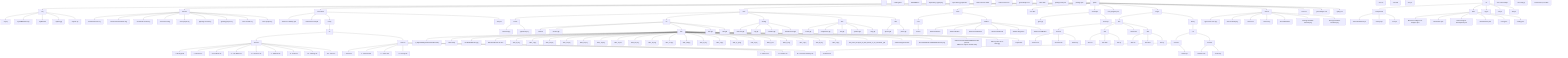 graph TD
  node_0__["."]
  node_1_Landing_html["Landing.html"]
  node_2_README_md["README.md"]
  node_3_dependency_graph_png["dependency-graph.png"]
  node_4_dependency_graph3_dot["dependency-graph3.dot"]
  node_5_folder_structure_mmd["folder-structure.mmd"]
  node_6_folder_structure_txt["folder-structure.txt"]
  node_7_generalStyles_css["generalStyles.css"]
  node_8_index_html["index.html"]
  node_9_package_lock_json["package-lock.json"]
  node_10_package_json["package.json"]
  node_11_public["public"]
  node_12_City["City"]
  node_11_public --> node_12_City
  node_13_city_obj["city.obj"]
  node_12_City --> node_13_city_obj
  node_14_cityAMBIENCE_mp3["cityAMBIENCE.mp3"]
  node_12_City --> node_14_cityAMBIENCE_mp3
  node_15_cityMAT_mtl["cityMAT.mtl"]
  node_12_City --> node_15_cityMAT_mtl
  node_16_cityPAL_jpg["cityPAL.jpg"]
  node_12_City --> node_16_cityPAL_jpg
  node_17_cityTEX_zip["cityTEX.zip"]
  node_12_City --> node_17_cityTEX_zip
  node_18_Cursors["Cursors"]
  node_11_public --> node_18_Cursors
  node_19_arrowhead_hover_svg["arrowhead-hover.svg"]
  node_18_Cursors --> node_19_arrowhead_hover_svg
  node_20_arrowhead_mousedown_svg["arrowhead-mousedown.svg"]
  node_18_Cursors --> node_20_arrowhead_mousedown_svg
  node_21_arrowhead_normal_svg["arrowhead-normal.svg"]
  node_18_Cursors --> node_21_arrowhead_normal_svg
  node_22_close_normal_svg["close-normal.svg"]
  node_18_Cursors --> node_22_close_normal_svg
  node_23_close_purple_svg["close-purple.svg"]
  node_18_Cursors --> node_23_close_purple_svg
  node_24_lightning_normal_svg["lightning-normal.svg"]
  node_18_Cursors --> node_24_lightning_normal_svg
  node_25_lightning_purple_svg["lightning-purple.svg"]
  node_18_Cursors --> node_25_lightning_purple_svg
  node_26_move_normal_svg["move-normal.svg"]
  node_18_Cursors --> node_26_move_normal_svg
  node_27_move_purple_svg["move-purple.svg"]
  node_18_Cursors --> node_27_move_purple_svg
  node_28_Documents["Documents"]
  node_11_public --> node_28_Documents
  node_29_Amazon_s_Usability_pdf["Amazon's Usability .pdf"]
  node_28_Documents --> node_29_Amazon_s_Usability_pdf
  node_30_E_Business_Final_pdf["E-Business Final.pdf"]
  node_28_Documents --> node_30_E_Business_Final_pdf
  node_31_Poetry["Poetry"]
  node_28_Documents --> node_31_Poetry
  node_32_lux["lux"]
  node_31_Poetry --> node_32_lux
  node_33_section0["section0"]
  node_32_lux --> node_33_section0
  node_34_I_Musings_md["I - Musings.md"]
  node_33_section0 --> node_34_I_Musings_md
  node_35_II_Mirrors_md["II - Mirrors.md"]
  node_33_section0 --> node_35_II_Mirrors_md
  node_36_III_Ex_Nihilo_md["III- Ex Nihilo.md"]
  node_33_section0 --> node_36_III_Ex_Nihilo_md
  node_37_IV_The_Black_md["IV - The Black.md"]
  node_33_section0 --> node_37_IV_The_Black_md
  node_38_IX_Florence_md["IX - Florence.md"]
  node_33_section0 --> node_38_IX_Florence_md
  node_39_V_Infinitum_md["V - Infinitum.md"]
  node_33_section0 --> node_39_V_Infinitum_md
  node_40_VI_Polar_md["VI - Polar.md"]
  node_33_section0 --> node_40_VI_Polar_md
  node_41_VII_Fleeting_md["VII - Fleeting.md"]
  node_33_section0 --> node_41_VII_Fleeting_md
  node_42_VIII_Coin_md["VIII - Coin.md"]
  node_33_section0 --> node_42_VIII_Coin_md
  node_43_section1["section1"]
  node_32_lux --> node_43_section1
  node_44_I_Rasa_md["I - Rasa.md"]
  node_43_section1 --> node_44_I_Rasa_md
  node_45_II_Nouveau_md["II - Nouveau.md"]
  node_43_section1 --> node_45_II_Nouveau_md
  node_46_III_Ceive_md["III - 'Ceive.md"]
  node_43_section1 --> node_46_III_Ceive_md
  node_47_IV_Unholy_md["IV - Unholy.md"]
  node_43_section1 --> node_47_IV_Unholy_md
  node_48_V_Aside_I_md["V - Aside I.md"]
  node_43_section1 --> node_48_V_Aside_I_md
  node_49_VI_Aside_II_md["VI - Aside II.md"]
  node_43_section1 --> node_49_VI_Aside_II_md
  node_50_VII_Essence_Relativity_md["VII - Essence Relativity.md"]
  node_43_section1 --> node_50_VII_Essence_Relativity_md
  node_51_uber_pdf["uber.pdf"]
  node_28_Documents --> node_51_uber_pdf
  node_52_Files["Files"]
  node_11_public --> node_52_Files
  node_53_arrows["arrows"]
  node_52_Files --> node_53_arrows
  node_54_leftArrow_png["leftArrow.png"]
  node_53_arrows --> node_54_leftArrow_png
  node_55_rightArrow_png["rightArrow.png"]
  node_53_arrows --> node_55_rightArrow_png
  node_56_bia["bia"]
  node_52_Files --> node_56_bia
  node_57_amazon["amazon"]
  node_56_bia --> node_57_amazon
  node_58_amazon_glb["amazon.glb"]
  node_56_bia --> node_58_amazon_glb
  node_59_nike["nike"]
  node_56_bia --> node_59_nike
  node_60_1_dSQNoDS35yKndSXJKcAdKw_webp["1_dSQNoDS35yKndSXJKcAdKw.webp"]
  node_59_nike --> node_60_1_dSQNoDS35yKndSXJKcAdKw_webp
  node_61_2063_webp["2063.webp"]
  node_59_nike --> node_61_2063_webp
  node_62_FFLkbsNXEAIexKu_jpg["FFLkbsNXEAIexKu.jpg"]
  node_59_nike --> node_62_FFLkbsNXEAIexKu_jpg
  node_63_Nike_E_Business_V2_docx["Nike E-Business V2.docx"]
  node_59_nike --> node_63_Nike_E_Business_V2_docx
  node_64_Nike_0_png["Nike_0.png"]
  node_59_nike --> node_64_Nike_0_png
  node_65_Nike_1_png["Nike_1.png"]
  node_59_nike --> node_65_Nike_1_png
  node_66_Nike_10_png["Nike_10.png"]
  node_59_nike --> node_66_Nike_10_png
  node_67_Nike_11_png["Nike_11.png"]
  node_59_nike --> node_67_Nike_11_png
  node_68_Nike_12_png["Nike_12.png"]
  node_59_nike --> node_68_Nike_12_png
  node_69_Nike_13_png["Nike_13.png"]
  node_59_nike --> node_69_Nike_13_png
  node_70_Nike_14_pdf["Nike_14.pdf"]
  node_59_nike --> node_70_Nike_14_pdf
  node_71_Nike_15_png["Nike_15.png"]
  node_59_nike --> node_71_Nike_15_png
  node_72_Nike_16_png["Nike_16.png"]
  node_59_nike --> node_72_Nike_16_png
  node_73_Nike_17_png["Nike_17.png"]
  node_59_nike --> node_73_Nike_17_png
  node_74_Nike_18_png["Nike_18.png"]
  node_59_nike --> node_74_Nike_18_png
  node_75_Nike_2_png["Nike_2.png"]
  node_59_nike --> node_75_Nike_2_png
  node_76_Nike_3_png["Nike_3.png"]
  node_59_nike --> node_76_Nike_3_png
  node_77_Nike_3_2_png["Nike_3_2.png"]
  node_59_nike --> node_77_Nike_3_2_png
  node_78_Nike_4_png["Nike_4.png"]
  node_59_nike --> node_78_Nike_4_png
  node_79_Nike_5_pdf["Nike_5.pdf"]
  node_59_nike --> node_79_Nike_5_pdf
  node_80_Nike_6_png["Nike_6.png"]
  node_59_nike --> node_80_Nike_6_png
  node_81_Nike_7_png["Nike_7.png"]
  node_59_nike --> node_81_Nike_7_png
  node_82_Nike_8_png["Nike_8.png"]
  node_59_nike --> node_82_Nike_8_png
  node_83_Nike_9_png["Nike_9.png"]
  node_59_nike --> node_83_Nike_9_png
  node_84_The_brand_analysis_of_Nike_based_on_its_emotional__pdf["The_brand_analysis_of_Nike_based_on_its_emotional_.pdf"]
  node_59_nike --> node_84_The_brand_analysis_of_Nike_based_on_its_emotional__pdf
  node_85_Untitled_Diagram_drawio["Untitled Diagram.drawio"]
  node_59_nike --> node_85_Untitled_Diagram_drawio
  node_86_d5c72cb18497d1ea65f29f0857a8c760_png["d5c72cb18497d1ea65f29f0857a8c760.png"]
  node_59_nike --> node_86_d5c72cb18497d1ea65f29f0857a8c760_png
  node_87_e0fa6c7f1acede72686fc96f5b532a4db2_pharrell_williams_1x_rsquare_w1400_webp["e0fa6c7f1acede72686fc96f5b532a4db2-pharrell-williams.1x.rsquare.w1400.webp"]
  node_59_nike --> node_87_e0fa6c7f1acede72686fc96f5b532a4db2_pharrell_williams_1x_rsquare_w1400_webp
  node_88_lebron_james_dec_6_2022_jpg["lebron-james-dec-6-2022.jpg"]
  node_59_nike --> node_88_lebron_james_dec_6_2022_jpg
  node_89_map_drawio["map.drawio"]
  node_59_nike --> node_89_map_drawio
  node_90_nike_glb["nike.glb"]
  node_56_bia --> node_90_nike_glb
  node_91_uber_glb["uber.glb"]
  node_56_bia --> node_91_uber_glb
  node_92_landing["landing"]
  node_52_Files --> node_92_landing
  node_93_briefcase_glb["briefcase.glb"]
  node_92_landing --> node_93_briefcase_glb
  node_94_cap_glb["cap.glb"]
  node_92_landing --> node_94_cap_glb
  node_95_controller_glb["controller.glb"]
  node_92_landing --> node_95_controller_glb
  node_96_miscellaneous_glb["miscellaneous.glb"]
  node_92_landing --> node_96_miscellaneous_glb
  node_97_misc["misc"]
  node_52_Files --> node_97_misc
  node_98_books_glb["books.glb"]
  node_97_misc --> node_98_books_glb
  node_99_headphones_glb["headphones.glb"]
  node_97_misc --> node_99_headphones_glb
  node_100_mic_glb["mic.glb"]
  node_97_misc --> node_100_mic_glb
  node_101_speaker_glb["speaker.glb"]
  node_97_misc --> node_101_speaker_glb
  node_102_vinyl_glb["vinyl.glb"]
  node_97_misc --> node_102_vinyl_glb
  node_103_uber["uber"]
  node_52_Files --> node_103_uber
  node_104_iphone_glb["iphone.glb"]
  node_103_uber --> node_104_iphone_glb
  node_105_phone_glb["phone.glb"]
  node_103_uber --> node_105_phone_glb
  node_106_Fonts["Fonts"]
  node_11_public --> node_106_Fonts
  node_107_Lena["Lena"]
  node_106_Fonts --> node_107_Lena
  node_108_Lena_ttf["Lena.ttf"]
  node_107_Lena --> node_108_Lena_ttf
  node_109_Orbitron["Orbitron"]
  node_106_Fonts --> node_109_Orbitron
  node_110_Orbitron_Black_ttf["Orbitron-Black.ttf"]
  node_109_Orbitron --> node_110_Orbitron_Black_ttf
  node_111_Orbitron_Bold_ttf["Orbitron-Bold.ttf"]
  node_109_Orbitron --> node_111_Orbitron_Bold_ttf
  node_112_Orbitron_ExtraBold_ttf["Orbitron-ExtraBold.ttf"]
  node_109_Orbitron --> node_112_Orbitron_ExtraBold_ttf
  node_113_Orbitron_Medium_ttf["Orbitron-Medium.ttf"]
  node_109_Orbitron --> node_113_Orbitron_Medium_ttf
  node_114_Orbitron_Regular_ttf["Orbitron-Regular.ttf"]
  node_109_Orbitron --> node_114_Orbitron_Regular_ttf
  node_115_Orbitron_SemiBold_ttf["Orbitron-SemiBold.ttf"]
  node_109_Orbitron --> node_115_Orbitron_SemiBold_ttf
  node_116_Icon_JPG["Icon.JPG"]
  node_11_public --> node_116_Icon_JPG
  node_117_JavaScript["JavaScript"]
  node_11_public --> node_117_JavaScript
  node_118_jquery_js["jquery.js"]
  node_117_JavaScript --> node_118_jquery_js
  node_119_shared_js["shared.js"]
  node_117_JavaScript --> node_119_shared_js
  node_120_Lena_Regular_json["Lena_Regular.json"]
  node_11_public --> node_120_Lena_Regular_json
  node_121_Pages["Pages"]
  node_11_public --> node_121_Pages
  node_122_BIA["BIA"]
  node_121_Pages --> node_122_BIA
  node_123_amazon["amazon"]
  node_122_BIA --> node_123_amazon
  node_124_amazon_css["amazon.css"]
  node_123_amazon --> node_124_amazon_css
  node_125_amazon_html["amazon.html"]
  node_123_amazon --> node_125_amazon_html
  node_126_amazon_js["amazon.js"]
  node_123_amazon --> node_126_amazon_js
  node_127_nike["nike"]
  node_122_BIA --> node_127_nike
  node_128_nike_css["nike.css"]
  node_127_nike --> node_128_nike_css
  node_129_nike_html["nike.html"]
  node_127_nike --> node_129_nike_html
  node_130_nike_js["nike.js"]
  node_127_nike --> node_130_nike_js
  node_131_shared_css["shared.css"]
  node_122_BIA --> node_131_shared_css
  node_132_uber["uber"]
  node_122_BIA --> node_132_uber
  node_133_uber_css["uber.css"]
  node_132_uber --> node_133_uber_css
  node_134_uber_html["uber.html"]
  node_132_uber --> node_134_uber_html
  node_135_uber_js["uber.js"]
  node_132_uber --> node_135_uber_js
  node_136_Poetry["Poetry"]
  node_121_Pages --> node_136_Poetry
  node_137_Lux["Lux"]
  node_136_Poetry --> node_137_Lux
  node_138_section0["section0"]
  node_137_Lux --> node_138_section0
  node_139_section0_html["section0.html"]
  node_138_section0 --> node_139_section0_html
  node_140_section0_js["section0.js"]
  node_138_section0 --> node_140_section0_js
  node_141_section1["section1"]
  node_137_Lux --> node_141_section1
  node_142_section1_html["section1.html"]
  node_141_section1 --> node_142_section1_html
  node_143_section1_js["section1.js"]
  node_141_section1 --> node_143_section1_js
  node_144_favicon["favicon"]
  node_11_public --> node_144_favicon
  node_145_apple_touch_icon_png["apple-touch-icon.png"]
  node_144_favicon --> node_145_apple_touch_icon_png
  node_146_favicon_96x96_png["favicon-96x96.png"]
  node_144_favicon --> node_146_favicon_96x96_png
  node_147_favicon_ico["favicon.ico"]
  node_144_favicon --> node_147_favicon_ico
  node_148_favicon_svg["favicon.svg"]
  node_144_favicon --> node_148_favicon_svg
  node_149_site_webmanifest["site.webmanifest"]
  node_144_favicon --> node_149_site_webmanifest
  node_150_web_app_manifest_192x192_png["web-app-manifest-192x192.png"]
  node_144_favicon --> node_150_web_app_manifest_192x192_png
  node_151_web_app_manifest_512x512_png["web-app-manifest-512x512.png"]
  node_144_favicon --> node_151_web_app_manifest_512x512_png
  node_152_fonts_css["fonts.css"]
  node_11_public --> node_152_fonts_css
  node_153_generalStyles_css["generalStyles.css"]
  node_11_public --> node_153_generalStyles_css
  node_154_styling_css["styling.css"]
  node_11_public --> node_154_styling_css
  node_155_root_css["root.css"]
  node_156_root_html["root.html"]
  node_157_root_jsx["root.jsx"]
  node_158_src["src"]
  node_159_Components["Components"]
  node_158_src --> node_159_Components
  node_160_cameraAnimations_jsx["cameraAnimations.jsx"]
  node_159_Components --> node_160_cameraAnimations_jsx
  node_161_overlays_jsx["overlays.jsx"]
  node_159_Components --> node_161_overlays_jsx
  node_162_texts_jsx["texts.jsx"]
  node_159_Components --> node_162_texts_jsx
  node_163_Data["Data"]
  node_158_src --> node_163_Data
  node_164_Business_Intelligence_Analytics_json["Business Intelligence & Analytics.json"]
  node_163_Data --> node_164_Business_Intelligence_Analytics_json
  node_165_Dissertation_json["Dissertation.json"]
  node_163_Data --> node_165_Dissertation_json
  node_166_Game_Design_Development_json["Game Design & Development.json"]
  node_163_Data --> node_166_Game_Design_Development_json
  node_167_Miscellaneous_json["Miscellaneous.json"]
  node_163_Data --> node_167_Miscellaneous_json
  node_168_Poetry_json["Poetry.json"]
  node_163_Data --> node_168_Poetry_json
  node_169_landing_json["landing.json"]
  node_163_Data --> node_169_landing_json
  node_170_city_jsx["city.jsx"]
  node_158_src --> node_170_city_jsx
  node_171_root_jsx["root.jsx"]
  node_158_src --> node_171_root_jsx
  node_172_utils_jsx["utils.jsx"]
  node_158_src --> node_172_utils_jsx
  node_173_tree_to_mermaid_js["tree-to-mermaid.js"]
  node_174_vite_config_js["vite.config.js"]
  node_176_34_directories_141_files["34 directories, 141 files"]